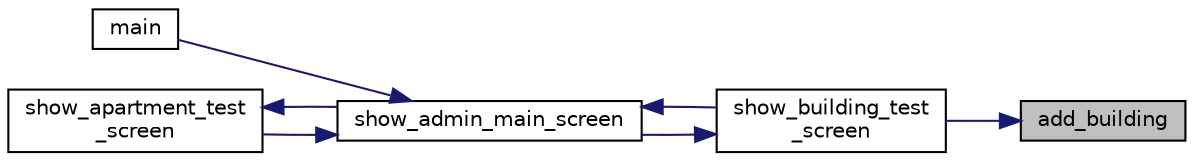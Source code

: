 digraph "add_building"
{
 // LATEX_PDF_SIZE
  edge [fontname="Helvetica",fontsize="10",labelfontname="Helvetica",labelfontsize="10"];
  node [fontname="Helvetica",fontsize="10",shape=record];
  rankdir="RL";
  Node1 [label="add_building",height=0.2,width=0.4,color="black", fillcolor="grey75", style="filled", fontcolor="black",tooltip=" "];
  Node1 -> Node2 [dir="back",color="midnightblue",fontsize="10",style="solid",fontname="Helvetica"];
  Node2 [label="show_building_test\l_screen",height=0.2,width=0.4,color="black", fillcolor="white", style="filled",URL="$ui__admin_8c.html#a9867a3e3ca13d713114fb0e364e0aabb",tooltip=" "];
  Node2 -> Node3 [dir="back",color="midnightblue",fontsize="10",style="solid",fontname="Helvetica"];
  Node3 [label="show_admin_main_screen",height=0.2,width=0.4,color="black", fillcolor="white", style="filled",URL="$ui__admin_8c.html#adc4f1afd300f7fedcbfd7fe7497147d8",tooltip=" "];
  Node3 -> Node4 [dir="back",color="midnightblue",fontsize="10",style="solid",fontname="Helvetica"];
  Node4 [label="main",height=0.2,width=0.4,color="black", fillcolor="white", style="filled",URL="$main_8c.html#ae66f6b31b5ad750f1fe042a706a4e3d4",tooltip=" "];
  Node3 -> Node5 [dir="back",color="midnightblue",fontsize="10",style="solid",fontname="Helvetica"];
  Node5 [label="show_apartment_test\l_screen",height=0.2,width=0.4,color="black", fillcolor="white", style="filled",URL="$ui__admin_8c.html#afb1825a611f2a3637dd802beeb235f60",tooltip=" "];
  Node5 -> Node3 [dir="back",color="midnightblue",fontsize="10",style="solid",fontname="Helvetica"];
  Node3 -> Node2 [dir="back",color="midnightblue",fontsize="10",style="solid",fontname="Helvetica"];
}
